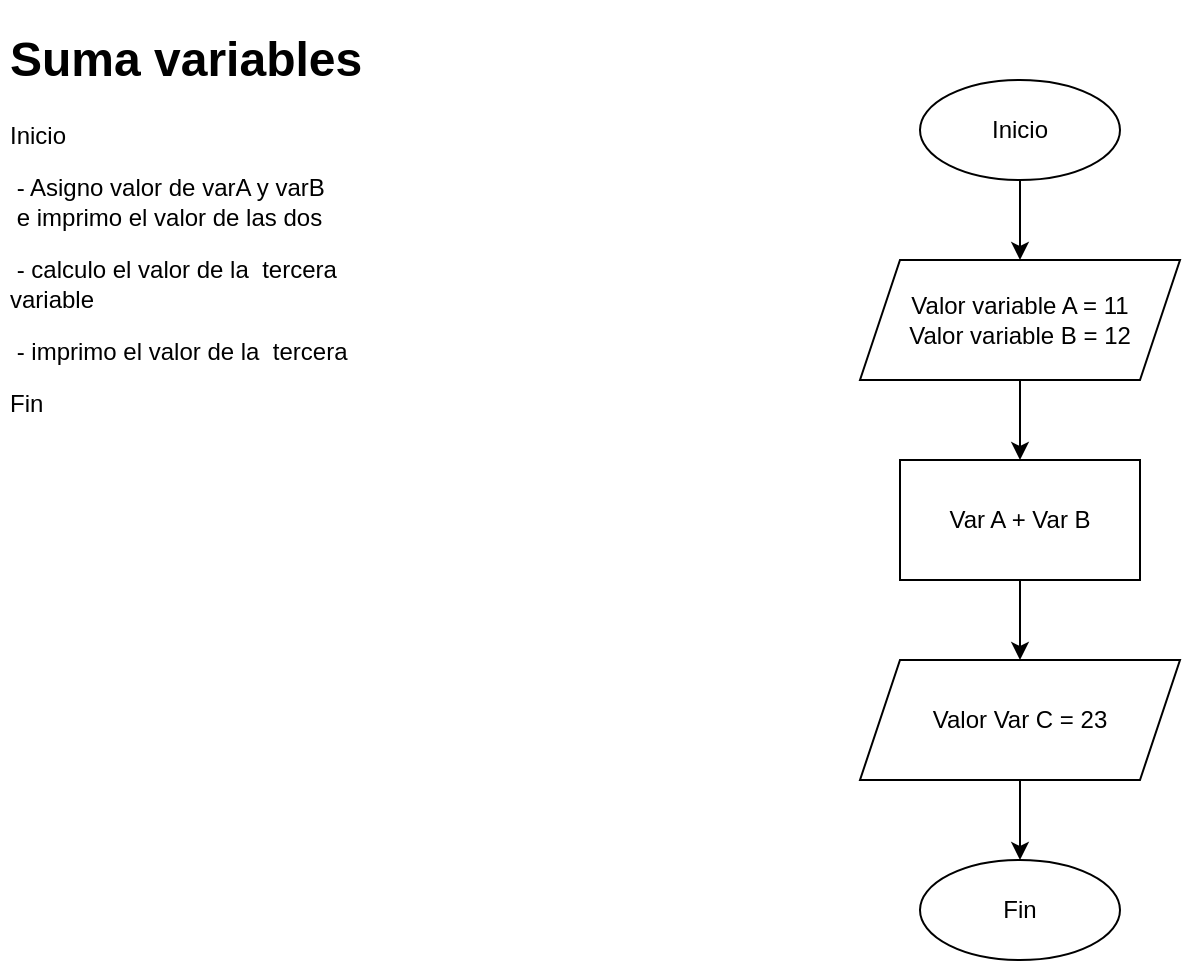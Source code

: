 <mxfile version="21.1.5" type="device">
  <diagram name="Página-1" id="5GI5V0CajnrPjTomOsMh">
    <mxGraphModel dx="493" dy="514" grid="1" gridSize="10" guides="1" tooltips="1" connect="1" arrows="1" fold="1" page="1" pageScale="1" pageWidth="827" pageHeight="1169" math="0" shadow="0">
      <root>
        <mxCell id="0" />
        <mxCell id="1" parent="0" />
        <mxCell id="V9YfRGX8boSpPm_3hj_s-1" value="&lt;h1&gt;Suma variables&lt;/h1&gt;&lt;p&gt;Inicio&lt;/p&gt;&lt;p&gt;&lt;span style=&quot;white-space: pre;&quot;&gt;	&lt;/span&gt;- Asigno valor de varA y varB &lt;span style=&quot;white-space: pre;&quot;&gt;	&lt;/span&gt;e&amp;nbsp;&lt;span style=&quot;background-color: initial;&quot;&gt;imprimo el valor de las dos&lt;/span&gt;&lt;/p&gt;&lt;p&gt;&lt;span style=&quot;white-space: pre;&quot;&gt;	&lt;/span&gt;- calculo el valor de la &lt;span style=&quot;white-space: pre;&quot;&gt;	&lt;/span&gt;tercera variable&lt;/p&gt;&lt;p&gt;&lt;span style=&quot;white-space: pre;&quot;&gt;	&lt;/span&gt;- imprimo el valor de la &lt;span style=&quot;white-space: pre;&quot;&gt;	&lt;/span&gt;tercera&lt;/p&gt;&lt;p&gt;Fin&lt;/p&gt;" style="text;html=1;strokeColor=none;fillColor=none;spacing=5;spacingTop=-20;whiteSpace=wrap;overflow=hidden;rounded=0;" vertex="1" parent="1">
          <mxGeometry x="40" y="40" width="190" height="250" as="geometry" />
        </mxCell>
        <mxCell id="V9YfRGX8boSpPm_3hj_s-3" value="Inicio" style="ellipse;whiteSpace=wrap;html=1;" vertex="1" parent="1">
          <mxGeometry x="500" y="70" width="100" height="50" as="geometry" />
        </mxCell>
        <mxCell id="V9YfRGX8boSpPm_3hj_s-4" value="Fin" style="ellipse;whiteSpace=wrap;html=1;" vertex="1" parent="1">
          <mxGeometry x="500" y="460" width="100" height="50" as="geometry" />
        </mxCell>
        <mxCell id="V9YfRGX8boSpPm_3hj_s-5" value="" style="endArrow=classic;html=1;rounded=0;exitX=0.5;exitY=1;exitDx=0;exitDy=0;" edge="1" parent="1" source="V9YfRGX8boSpPm_3hj_s-3">
          <mxGeometry width="50" height="50" relative="1" as="geometry">
            <mxPoint x="390" y="220" as="sourcePoint" />
            <mxPoint x="550" y="160" as="targetPoint" />
          </mxGeometry>
        </mxCell>
        <mxCell id="V9YfRGX8boSpPm_3hj_s-6" value="Valor variable A = 11&lt;br&gt;Valor variable B = 12" style="shape=parallelogram;perimeter=parallelogramPerimeter;whiteSpace=wrap;html=1;fixedSize=1;" vertex="1" parent="1">
          <mxGeometry x="470" y="160" width="160" height="60" as="geometry" />
        </mxCell>
        <mxCell id="V9YfRGX8boSpPm_3hj_s-9" value="" style="endArrow=classic;html=1;rounded=0;exitX=0.5;exitY=1;exitDx=0;exitDy=0;" edge="1" parent="1" source="V9YfRGX8boSpPm_3hj_s-6">
          <mxGeometry width="50" height="50" relative="1" as="geometry">
            <mxPoint x="460" y="310" as="sourcePoint" />
            <mxPoint x="550" y="260" as="targetPoint" />
          </mxGeometry>
        </mxCell>
        <mxCell id="V9YfRGX8boSpPm_3hj_s-10" value="Var A + Var B" style="rounded=0;whiteSpace=wrap;html=1;" vertex="1" parent="1">
          <mxGeometry x="490" y="260" width="120" height="60" as="geometry" />
        </mxCell>
        <mxCell id="V9YfRGX8boSpPm_3hj_s-11" value="" style="endArrow=classic;html=1;rounded=0;exitX=0.5;exitY=1;exitDx=0;exitDy=0;" edge="1" parent="1" source="V9YfRGX8boSpPm_3hj_s-10">
          <mxGeometry width="50" height="50" relative="1" as="geometry">
            <mxPoint x="460" y="310" as="sourcePoint" />
            <mxPoint x="550" y="360" as="targetPoint" />
          </mxGeometry>
        </mxCell>
        <mxCell id="V9YfRGX8boSpPm_3hj_s-12" value="Valor Var C = 23" style="shape=parallelogram;perimeter=parallelogramPerimeter;whiteSpace=wrap;html=1;fixedSize=1;" vertex="1" parent="1">
          <mxGeometry x="470" y="360" width="160" height="60" as="geometry" />
        </mxCell>
        <mxCell id="V9YfRGX8boSpPm_3hj_s-13" value="" style="endArrow=classic;html=1;rounded=0;exitX=0.5;exitY=1;exitDx=0;exitDy=0;entryX=0.5;entryY=0;entryDx=0;entryDy=0;" edge="1" parent="1" source="V9YfRGX8boSpPm_3hj_s-12" target="V9YfRGX8boSpPm_3hj_s-4">
          <mxGeometry width="50" height="50" relative="1" as="geometry">
            <mxPoint x="460" y="310" as="sourcePoint" />
            <mxPoint x="510" y="260" as="targetPoint" />
          </mxGeometry>
        </mxCell>
      </root>
    </mxGraphModel>
  </diagram>
</mxfile>
